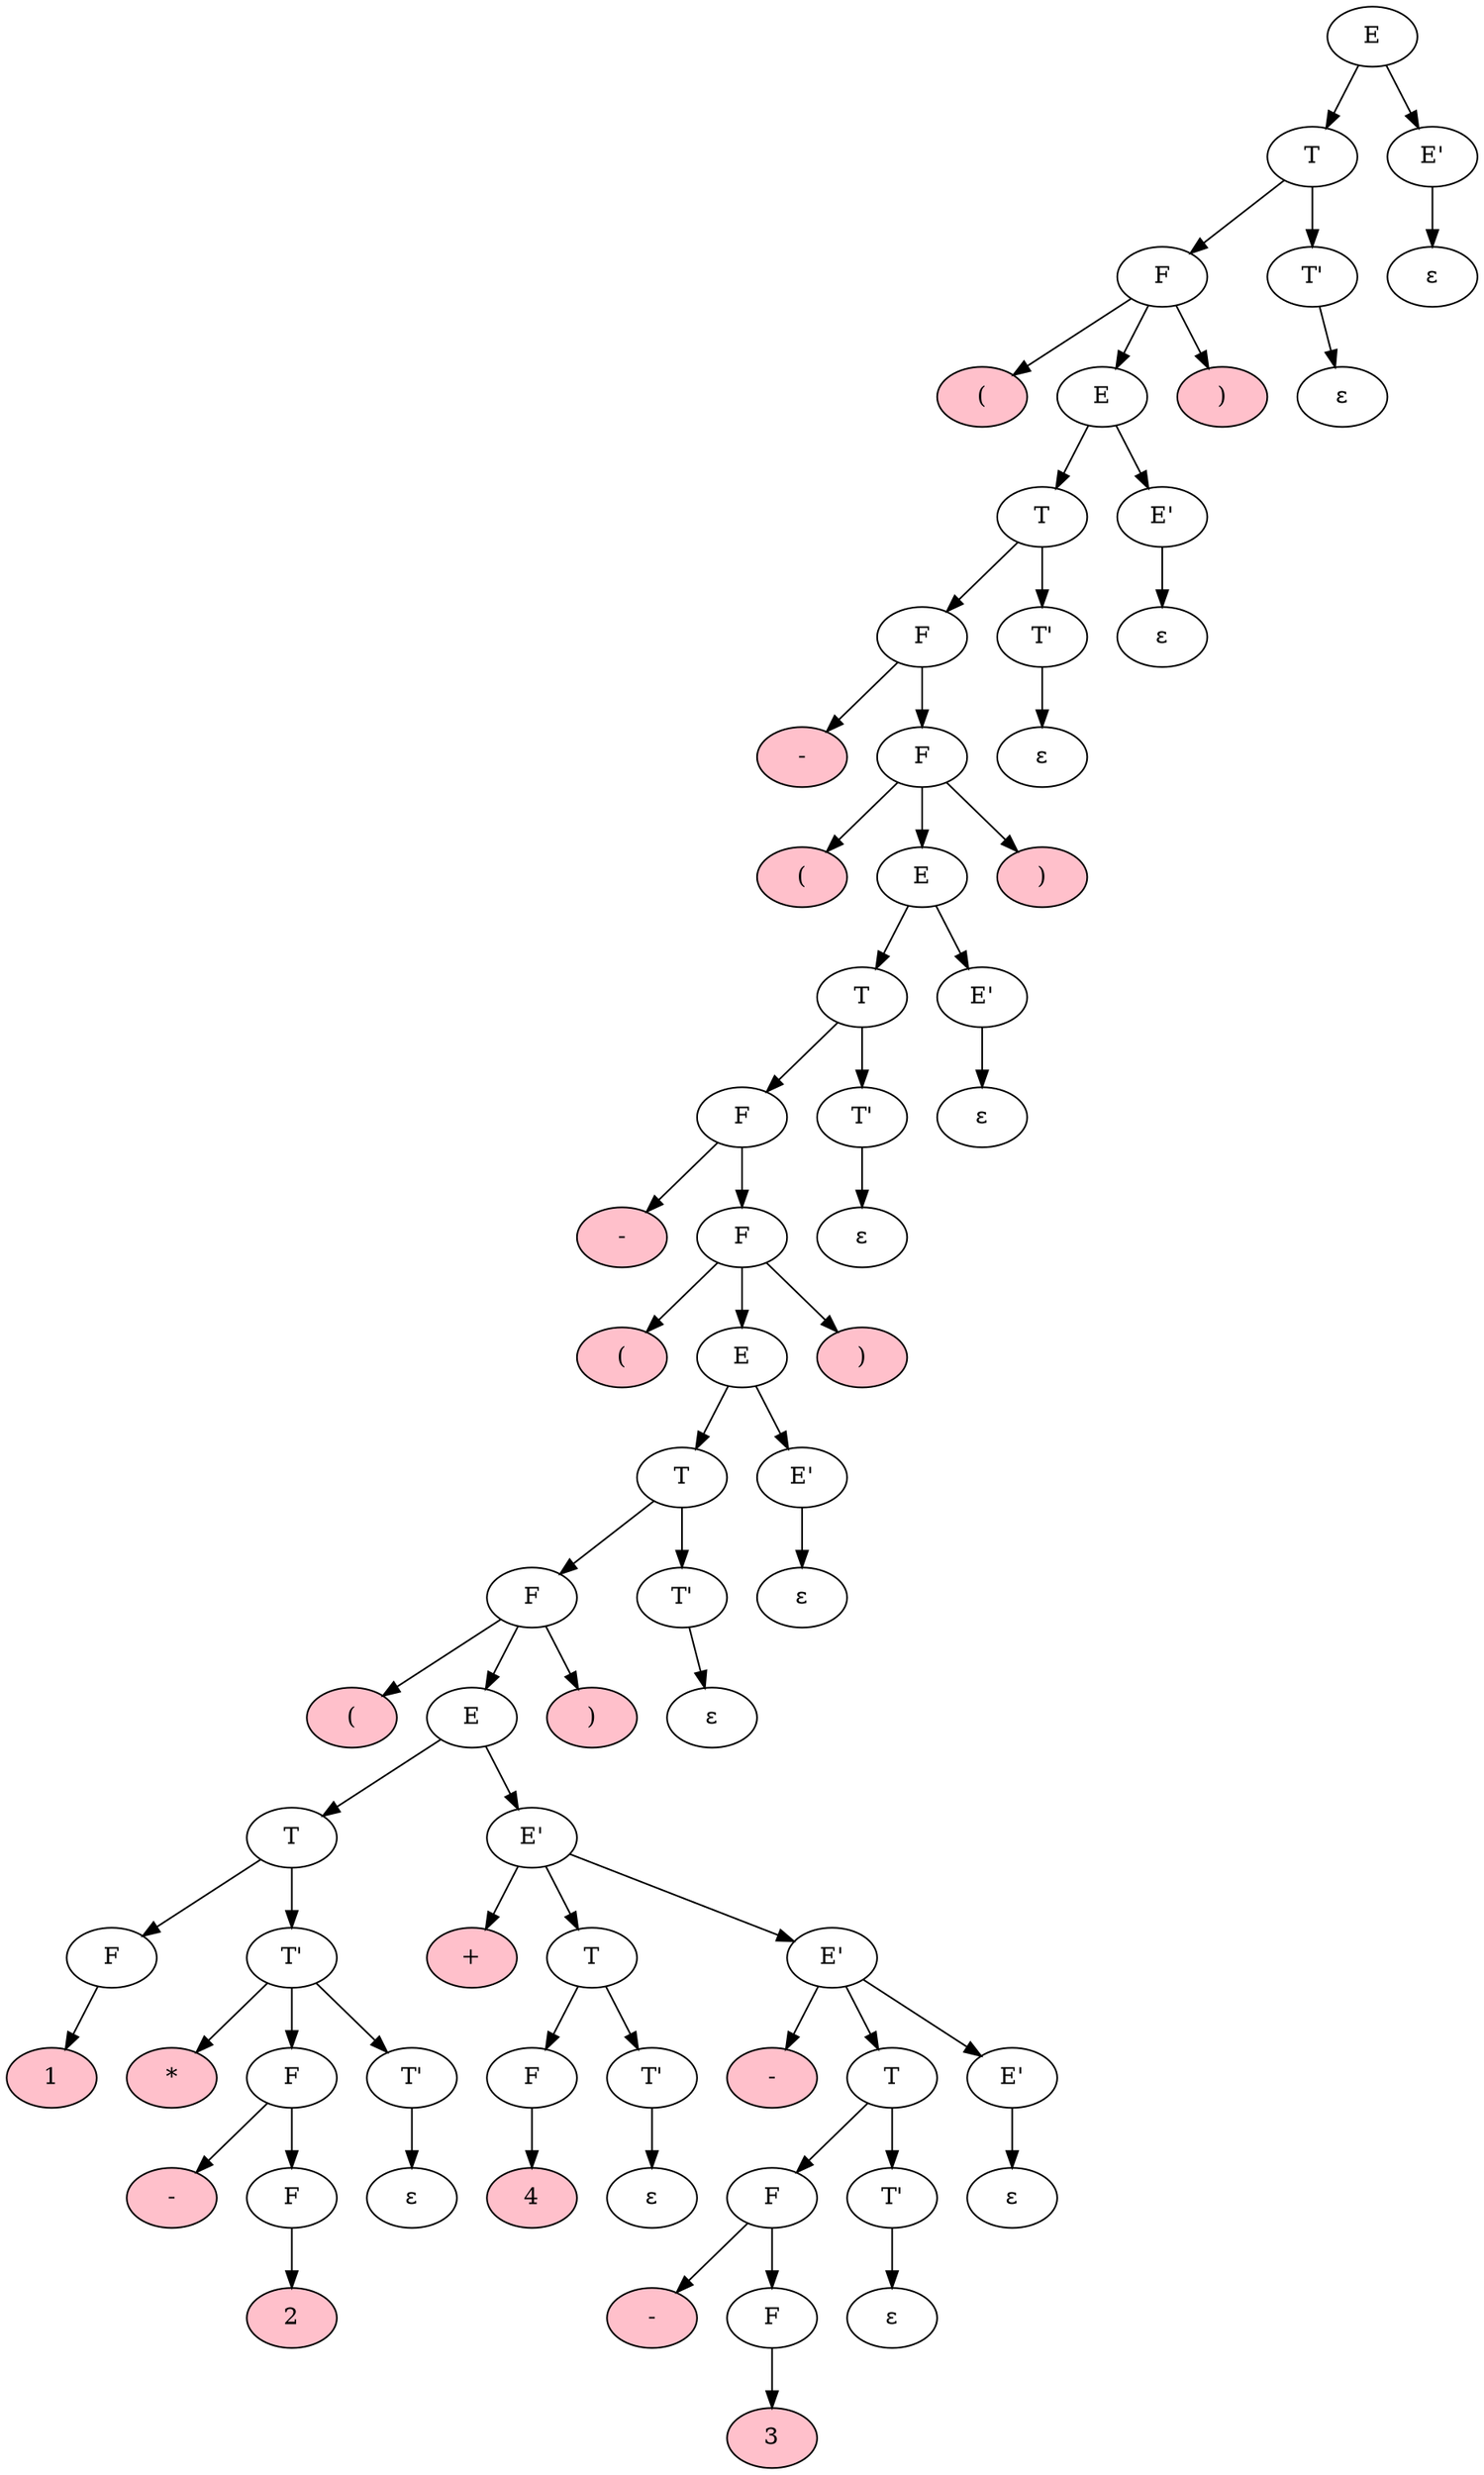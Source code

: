 digraph parseTree {
	v0 [label="E"];
	v1 [label="T"];
	v2 [label="F"];
	v3 [label="(" ; style=filled; fillcolor=pink];
	v4 [label="E"];
	v5 [label="T"];
	v6 [label="F"];
	v7 [label="-" ; style=filled; fillcolor=pink];
	v8 [label="F"];
	v9 [label="(" ; style=filled; fillcolor=pink];
	v10 [label="E"];
	v11 [label="T"];
	v12 [label="F"];
	v13 [label="-" ; style=filled; fillcolor=pink];
	v14 [label="F"];
	v15 [label="(" ; style=filled; fillcolor=pink];
	v16 [label="E"];
	v17 [label="T"];
	v18 [label="F"];
	v19 [label="(" ; style=filled; fillcolor=pink];
	v20 [label="E"];
	v21 [label="T"];
	v22 [label="F"];
	v23 [label="1" ; style=filled; fillcolor=pink];
	v22 -> v23
	v24 [label="T'"];
	v25 [label="*" ; style=filled; fillcolor=pink];
	v26 [label="F"];
	v27 [label="-" ; style=filled; fillcolor=pink];
	v28 [label="F"];
	v29 [label="2" ; style=filled; fillcolor=pink];
	v28 -> v29
	v26 -> v27
	v26 -> v28
	v30 [label="T'"];
	v31 [label="ε"];
	v30 -> v31
	v24 -> v25
	v24 -> v26
	v24 -> v30
	v21 -> v22
	v21 -> v24
	v32 [label="E'"];
	v33 [label="+" ; style=filled; fillcolor=pink];
	v34 [label="T"];
	v35 [label="F"];
	v36 [label="4" ; style=filled; fillcolor=pink];
	v35 -> v36
	v37 [label="T'"];
	v38 [label="ε"];
	v37 -> v38
	v34 -> v35
	v34 -> v37
	v39 [label="E'"];
	v40 [label="-" ; style=filled; fillcolor=pink];
	v41 [label="T"];
	v42 [label="F"];
	v43 [label="-" ; style=filled; fillcolor=pink];
	v44 [label="F"];
	v45 [label="3" ; style=filled; fillcolor=pink];
	v44 -> v45
	v42 -> v43
	v42 -> v44
	v46 [label="T'"];
	v47 [label="ε"];
	v46 -> v47
	v41 -> v42
	v41 -> v46
	v48 [label="E'"];
	v49 [label="ε"];
	v48 -> v49
	v39 -> v40
	v39 -> v41
	v39 -> v48
	v32 -> v33
	v32 -> v34
	v32 -> v39
	v20 -> v21
	v20 -> v32
	v50 [label=")" ; style=filled; fillcolor=pink];
	v18 -> v19
	v18 -> v20
	v18 -> v50
	v51 [label="T'"];
	v52 [label="ε"];
	v51 -> v52
	v17 -> v18
	v17 -> v51
	v53 [label="E'"];
	v54 [label="ε"];
	v53 -> v54
	v16 -> v17
	v16 -> v53
	v55 [label=")" ; style=filled; fillcolor=pink];
	v14 -> v15
	v14 -> v16
	v14 -> v55
	v12 -> v13
	v12 -> v14
	v56 [label="T'"];
	v57 [label="ε"];
	v56 -> v57
	v11 -> v12
	v11 -> v56
	v58 [label="E'"];
	v59 [label="ε"];
	v58 -> v59
	v10 -> v11
	v10 -> v58
	v60 [label=")" ; style=filled; fillcolor=pink];
	v8 -> v9
	v8 -> v10
	v8 -> v60
	v6 -> v7
	v6 -> v8
	v61 [label="T'"];
	v62 [label="ε"];
	v61 -> v62
	v5 -> v6
	v5 -> v61
	v63 [label="E'"];
	v64 [label="ε"];
	v63 -> v64
	v4 -> v5
	v4 -> v63
	v65 [label=")" ; style=filled; fillcolor=pink];
	v2 -> v3
	v2 -> v4
	v2 -> v65
	v66 [label="T'"];
	v67 [label="ε"];
	v66 -> v67
	v1 -> v2
	v1 -> v66
	v68 [label="E'"];
	v69 [label="ε"];
	v68 -> v69
	v0 -> v1
	v0 -> v68
}
